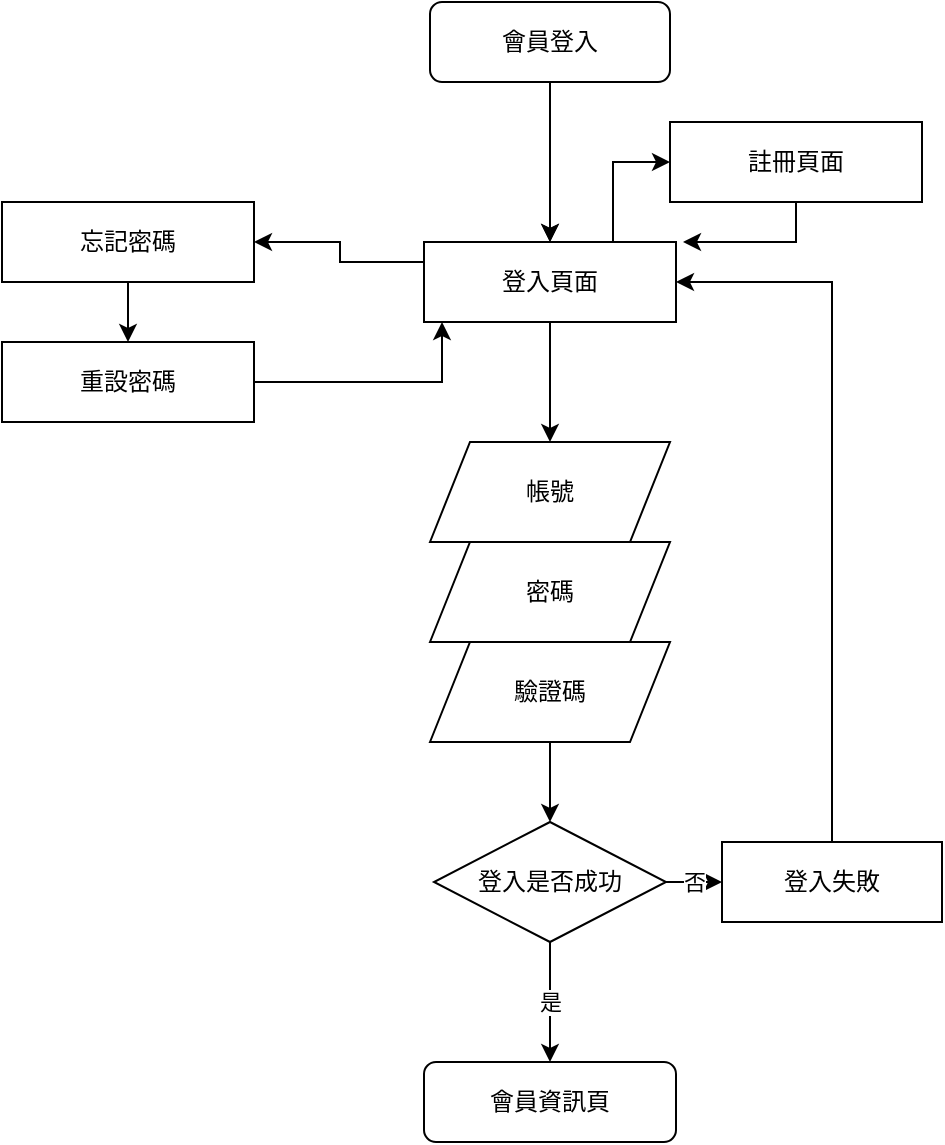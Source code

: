 <mxfile version="21.6.9" type="github">
  <diagram name="第 1 页" id="5xlTIJ7xZ0uIA1DLhqvQ">
    <mxGraphModel dx="1050" dy="534" grid="1" gridSize="10" guides="1" tooltips="1" connect="1" arrows="1" fold="1" page="1" pageScale="1" pageWidth="827" pageHeight="1169" math="0" shadow="0">
      <root>
        <mxCell id="0" />
        <mxCell id="1" parent="0" />
        <mxCell id="xiJ59EsIPp2WgFdT32-B-31" value="" style="edgeStyle=orthogonalEdgeStyle;rounded=0;orthogonalLoop=1;jettySize=auto;html=1;" parent="1" source="xiJ59EsIPp2WgFdT32-B-1" target="xiJ59EsIPp2WgFdT32-B-7" edge="1">
          <mxGeometry relative="1" as="geometry" />
        </mxCell>
        <mxCell id="xiJ59EsIPp2WgFdT32-B-33" value="" style="edgeStyle=orthogonalEdgeStyle;rounded=0;orthogonalLoop=1;jettySize=auto;html=1;exitX=0.5;exitY=1;exitDx=0;exitDy=0;entryX=0.5;entryY=0;entryDx=0;entryDy=0;" parent="1" source="xiJ59EsIPp2WgFdT32-B-1" target="xiJ59EsIPp2WgFdT32-B-7" edge="1">
          <mxGeometry relative="1" as="geometry" />
        </mxCell>
        <mxCell id="xiJ59EsIPp2WgFdT32-B-1" value="會員登入" style="rounded=1;whiteSpace=wrap;html=1;" parent="1" vertex="1">
          <mxGeometry x="354" y="20" width="120" height="40" as="geometry" />
        </mxCell>
        <mxCell id="xiJ59EsIPp2WgFdT32-B-5" value="會員資訊頁" style="rounded=1;whiteSpace=wrap;html=1;" parent="1" vertex="1">
          <mxGeometry x="351" y="550" width="126" height="40" as="geometry" />
        </mxCell>
        <mxCell id="xiJ59EsIPp2WgFdT32-B-36" style="edgeStyle=orthogonalEdgeStyle;rounded=0;orthogonalLoop=1;jettySize=auto;html=1;entryX=0.5;entryY=0;entryDx=0;entryDy=0;" parent="1" source="xiJ59EsIPp2WgFdT32-B-7" target="xiJ59EsIPp2WgFdT32-B-8" edge="1">
          <mxGeometry relative="1" as="geometry" />
        </mxCell>
        <mxCell id="WYfKJsVKejKhtKIQOyxS-4" style="edgeStyle=orthogonalEdgeStyle;rounded=0;orthogonalLoop=1;jettySize=auto;html=1;entryX=1;entryY=0.5;entryDx=0;entryDy=0;" edge="1" parent="1" source="xiJ59EsIPp2WgFdT32-B-7" target="WYfKJsVKejKhtKIQOyxS-2">
          <mxGeometry relative="1" as="geometry">
            <Array as="points">
              <mxPoint x="309" y="150" />
              <mxPoint x="309" y="140" />
            </Array>
          </mxGeometry>
        </mxCell>
        <mxCell id="WYfKJsVKejKhtKIQOyxS-8" style="edgeStyle=orthogonalEdgeStyle;rounded=0;orthogonalLoop=1;jettySize=auto;html=1;exitX=0.75;exitY=0;exitDx=0;exitDy=0;entryX=0;entryY=0.5;entryDx=0;entryDy=0;" edge="1" parent="1" source="xiJ59EsIPp2WgFdT32-B-7" target="WYfKJsVKejKhtKIQOyxS-7">
          <mxGeometry relative="1" as="geometry" />
        </mxCell>
        <mxCell id="xiJ59EsIPp2WgFdT32-B-7" value="登入頁面" style="rounded=0;whiteSpace=wrap;html=1;" parent="1" vertex="1">
          <mxGeometry x="351" y="140" width="126" height="40" as="geometry" />
        </mxCell>
        <mxCell id="xiJ59EsIPp2WgFdT32-B-9" value="密碼" style="shape=parallelogram;perimeter=parallelogramPerimeter;whiteSpace=wrap;html=1;fixedSize=1;" parent="1" vertex="1">
          <mxGeometry x="354" y="290" width="120" height="50" as="geometry" />
        </mxCell>
        <mxCell id="xiJ59EsIPp2WgFdT32-B-27" value="否" style="edgeStyle=orthogonalEdgeStyle;rounded=0;orthogonalLoop=1;jettySize=auto;html=1;" parent="1" source="xiJ59EsIPp2WgFdT32-B-10" target="xiJ59EsIPp2WgFdT32-B-12" edge="1">
          <mxGeometry relative="1" as="geometry" />
        </mxCell>
        <mxCell id="xiJ59EsIPp2WgFdT32-B-30" value="是" style="edgeStyle=orthogonalEdgeStyle;rounded=0;orthogonalLoop=1;jettySize=auto;html=1;" parent="1" source="xiJ59EsIPp2WgFdT32-B-10" target="xiJ59EsIPp2WgFdT32-B-5" edge="1">
          <mxGeometry relative="1" as="geometry" />
        </mxCell>
        <mxCell id="xiJ59EsIPp2WgFdT32-B-10" value="登入是否成功" style="rhombus;whiteSpace=wrap;html=1;" parent="1" vertex="1">
          <mxGeometry x="356" y="430" width="116" height="60" as="geometry" />
        </mxCell>
        <mxCell id="xiJ59EsIPp2WgFdT32-B-8" value="帳號" style="shape=parallelogram;perimeter=parallelogramPerimeter;whiteSpace=wrap;html=1;fixedSize=1;" parent="1" vertex="1">
          <mxGeometry x="354" y="240" width="120" height="50" as="geometry" />
        </mxCell>
        <mxCell id="WYfKJsVKejKhtKIQOyxS-1" style="edgeStyle=orthogonalEdgeStyle;rounded=0;orthogonalLoop=1;jettySize=auto;html=1;entryX=1;entryY=0.5;entryDx=0;entryDy=0;" edge="1" parent="1" source="xiJ59EsIPp2WgFdT32-B-12" target="xiJ59EsIPp2WgFdT32-B-7">
          <mxGeometry relative="1" as="geometry">
            <Array as="points">
              <mxPoint x="555" y="160" />
            </Array>
          </mxGeometry>
        </mxCell>
        <mxCell id="xiJ59EsIPp2WgFdT32-B-12" value="登入失敗" style="rounded=0;whiteSpace=wrap;html=1;" parent="1" vertex="1">
          <mxGeometry x="500" y="440" width="110" height="40" as="geometry" />
        </mxCell>
        <mxCell id="xiJ59EsIPp2WgFdT32-B-29" value="" style="edgeStyle=orthogonalEdgeStyle;rounded=0;orthogonalLoop=1;jettySize=auto;html=1;" parent="1" source="xiJ59EsIPp2WgFdT32-B-26" target="xiJ59EsIPp2WgFdT32-B-10" edge="1">
          <mxGeometry relative="1" as="geometry" />
        </mxCell>
        <mxCell id="xiJ59EsIPp2WgFdT32-B-26" value="驗證碼" style="shape=parallelogram;perimeter=parallelogramPerimeter;whiteSpace=wrap;html=1;fixedSize=1;" parent="1" vertex="1">
          <mxGeometry x="354" y="340" width="120" height="50" as="geometry" />
        </mxCell>
        <mxCell id="WYfKJsVKejKhtKIQOyxS-5" value="" style="edgeStyle=orthogonalEdgeStyle;rounded=0;orthogonalLoop=1;jettySize=auto;html=1;" edge="1" parent="1" source="WYfKJsVKejKhtKIQOyxS-2" target="WYfKJsVKejKhtKIQOyxS-3">
          <mxGeometry relative="1" as="geometry" />
        </mxCell>
        <mxCell id="WYfKJsVKejKhtKIQOyxS-2" value="忘記密碼" style="rounded=0;whiteSpace=wrap;html=1;" vertex="1" parent="1">
          <mxGeometry x="140" y="120" width="126" height="40" as="geometry" />
        </mxCell>
        <mxCell id="WYfKJsVKejKhtKIQOyxS-6" style="edgeStyle=orthogonalEdgeStyle;rounded=0;orthogonalLoop=1;jettySize=auto;html=1;" edge="1" parent="1" source="WYfKJsVKejKhtKIQOyxS-3" target="xiJ59EsIPp2WgFdT32-B-7">
          <mxGeometry relative="1" as="geometry">
            <Array as="points">
              <mxPoint x="360" y="210" />
            </Array>
          </mxGeometry>
        </mxCell>
        <mxCell id="WYfKJsVKejKhtKIQOyxS-3" value="重設密碼" style="rounded=0;whiteSpace=wrap;html=1;" vertex="1" parent="1">
          <mxGeometry x="140" y="190" width="126" height="40" as="geometry" />
        </mxCell>
        <mxCell id="WYfKJsVKejKhtKIQOyxS-9" style="edgeStyle=orthogonalEdgeStyle;rounded=0;orthogonalLoop=1;jettySize=auto;html=1;" edge="1" parent="1" source="WYfKJsVKejKhtKIQOyxS-7">
          <mxGeometry relative="1" as="geometry">
            <mxPoint x="480" y="140" as="targetPoint" />
          </mxGeometry>
        </mxCell>
        <mxCell id="WYfKJsVKejKhtKIQOyxS-7" value="註冊頁面" style="rounded=0;whiteSpace=wrap;html=1;" vertex="1" parent="1">
          <mxGeometry x="474" y="80" width="126" height="40" as="geometry" />
        </mxCell>
      </root>
    </mxGraphModel>
  </diagram>
</mxfile>
